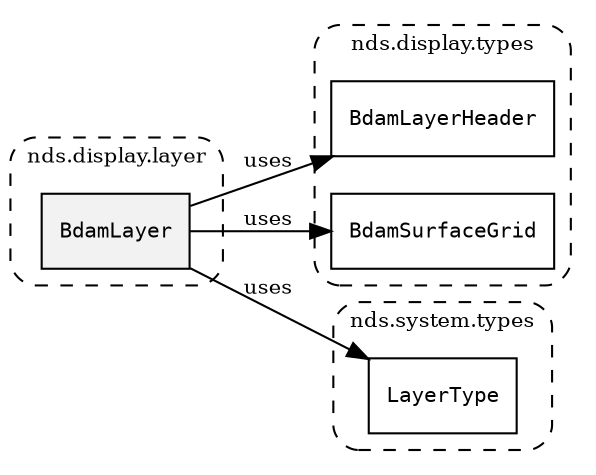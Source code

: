 /**
 * This dot file creates symbol collaboration diagram for BdamLayer.
 */
digraph ZSERIO
{
    node [shape=box, fontsize=10];
    rankdir="LR";
    fontsize=10;
    tooltip="BdamLayer collaboration diagram";

    subgraph "cluster_nds.display.layer"
    {
        style="dashed, rounded";
        label="nds.display.layer";
        tooltip="Package nds.display.layer";
        href="../../../content/packages/nds.display.layer.html#Package-nds-display-layer";
        target="_parent";

        "BdamLayer" [style="filled", fillcolor="#0000000D", target="_parent", label=<<font face="monospace"><table align="center" border="0" cellspacing="0" cellpadding="0"><tr><td href="../../../content/packages/nds.display.layer.html#Structure-BdamLayer" title="Structure defined in nds.display.layer">BdamLayer</td></tr></table></font>>];
    }

    subgraph "cluster_nds.display.types"
    {
        style="dashed, rounded";
        label="nds.display.types";
        tooltip="Package nds.display.types";
        href="../../../content/packages/nds.display.types.html#Package-nds-display-types";
        target="_parent";

        "BdamLayerHeader" [target="_parent", label=<<font face="monospace"><table align="center" border="0" cellspacing="0" cellpadding="0"><tr><td href="../../../content/packages/nds.display.types.html#Structure-BdamLayerHeader" title="Structure defined in nds.display.types">BdamLayerHeader</td></tr></table></font>>];
        "BdamSurfaceGrid" [target="_parent", label=<<font face="monospace"><table align="center" border="0" cellspacing="0" cellpadding="0"><tr><td href="../../../content/packages/nds.display.types.html#Structure-BdamSurfaceGrid" title="Structure defined in nds.display.types">BdamSurfaceGrid</td></tr></table></font>>];
    }

    subgraph "cluster_nds.system.types"
    {
        style="dashed, rounded";
        label="nds.system.types";
        tooltip="Package nds.system.types";
        href="../../../content/packages/nds.system.types.html#Package-nds-system-types";
        target="_parent";

        "LayerType" [target="_parent", label=<<font face="monospace"><table align="center" border="0" cellspacing="0" cellpadding="0"><tr><td href="../../../content/packages/nds.system.types.html#Enum-LayerType" title="Enum defined in nds.system.types">LayerType</td></tr></table></font>>];
    }

    "BdamLayer" -> "BdamLayerHeader" [label="uses", fontsize=10];
    "BdamLayer" -> "BdamSurfaceGrid" [label="uses", fontsize=10];
    "BdamLayer" -> "LayerType" [label="uses", fontsize=10];
}
